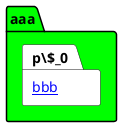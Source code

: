 @startuml
!$pathToCodeBase = "../../sources"
!$pathToDocsBase = "../aaa"
package "aaa" #00FF00 {
    package "[[$pathToDocsBase/bbb/example_relations.puml bbb]]" as p\$_0 #ffffff {
    }
}
@enduml
